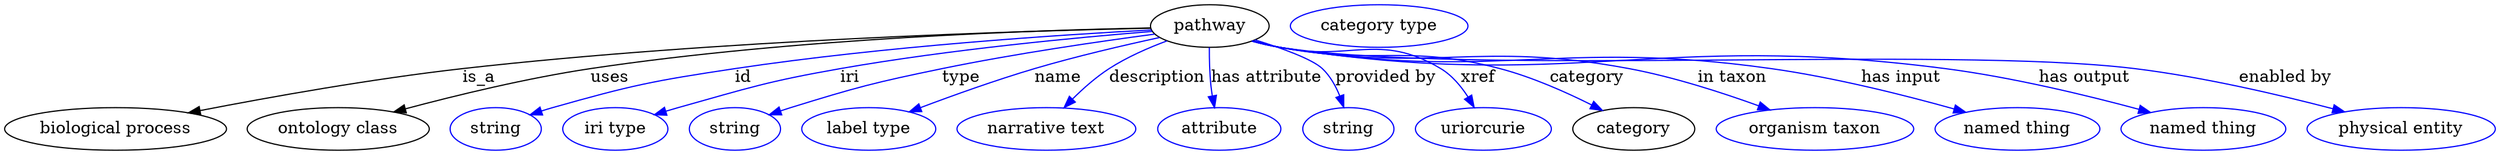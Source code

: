 digraph {
	graph [bb="0,0,2100.9,123"];
	node [label="\N"];
	pathway	[height=0.5,
		label=pathway,
		pos="1015.6,105",
		width=1.3902];
	"biological process"	[height=0.5,
		pos="93.592,18",
		width=2.5998];
	pathway -> "biological process"	[label=is_a,
		lp="400.59,61.5",
		pos="e,155.32,31.631 965.69,103.14 859.06,100.9 601.24,93.207 386.59,69 310.61,60.431 224.42,45.03 165.3,33.577"];
	"ontology class"	[height=0.5,
		pos="281.59,18",
		width=2.1304];
	pathway -> "ontology class"	[label=uses,
		lp="512.09,61.5",
		pos="e,328.76,32.351 965.47,103.32 872.39,101.47 666.74,94.58 495.59,69 441.68,60.942 381.29,46.305 338.44,34.942"];
	id	[color=blue,
		height=0.5,
		label=string,
		pos="414.59,18",
		width=1.0652];
	pathway -> id	[color=blue,
		label=id,
		lp="624.59,61.5",
		pos="e,443.59,29.954 966.35,101.61 890.93,97.506 742.44,87.708 617.59,69 547.94,58.562 530.38,55.131 462.59,36 459.49,35.124 456.29,34.151 \
453.09,33.129",
		style=solid];
	iri	[color=blue,
		height=0.5,
		label="iri type",
		pos="515.59,18",
		width=1.2277];
	pathway -> iri	[color=blue,
		label=iri,
		lp="714.59,61.5",
		pos="e,548.9,29.879 967.16,100.38 906.09,95.385 798.04,85.129 706.59,69 644.91,58.121 629.94,52.747 569.59,36 566.02,35.009 562.33,33.941 \
558.63,32.84",
		style=solid];
	type	[color=blue,
		height=0.5,
		label=string,
		pos="616.59,18",
		width=1.0652];
	pathway -> type	[color=blue,
		label=type,
		lp="806.59,61.5",
		pos="e,645.53,29.944 969.24,98.168 923.58,92.099 851.95,81.71 790.59,69 733.49,57.17 719.29,53.27 663.59,36 660.83,35.145 658,34.225 \
655.15,33.271",
		style=solid];
	name	[color=blue,
		height=0.5,
		label="label type",
		pos="729.59,18",
		width=1.5707];
	pathway -> name	[color=blue,
		label=name,
		lp="888.59,61.5",
		pos="e,763.51,32.403 973.44,95.274 943.87,88.835 903.54,79.411 868.59,69 836.19,59.349 800.31,46.381 773.12,36.07",
		style=solid];
	description	[color=blue,
		height=0.5,
		label="narrative text",
		pos="879.59,18",
		width=2.0943];
	pathway -> description	[color=blue,
		label=description,
		lp="971.09,61.5",
		pos="e,893.85,36.011 979.33,92.577 963.65,86.77 945.51,78.841 930.59,69 919.86,61.925 909.46,52.383 900.88,43.532",
		style=solid];
	"has attribute"	[color=blue,
		height=0.5,
		label=attribute,
		pos="1024.6,18",
		width=1.4443];
	pathway -> "has attribute"	[color=blue,
		label="has attribute",
		lp="1063.6,61.5",
		pos="e,1020,35.966 1015.1,86.814 1015,77.14 1015.3,64.858 1016.6,54 1016.9,51.309 1017.4,48.522 1017.9,45.749",
		style=solid];
	"provided by"	[color=blue,
		height=0.5,
		label=string,
		pos="1132.6,18",
		width=1.0652];
	pathway -> "provided by"	[color=blue,
		label="provided by",
		lp="1164.1,61.5",
		pos="e,1128.7,36.312 1053.7,93.304 1076.2,86.347 1102,77.097 1110.6,69 1117.2,62.743 1122,54.117 1125.4,45.79",
		style=solid];
	xref	[color=blue,
		height=0.5,
		label=uriorcurie,
		pos="1246.6,18",
		width=1.5887];
	pathway -> xref	[color=blue,
		label=xref,
		lp="1242.1,61.5",
		pos="e,1238.8,36.246 1052.2,92.536 1059.6,90.49 1067.3,88.527 1074.6,87 1134.3,74.525 1158.3,100.3 1210.6,69 1220.1,63.316 1227.8,54.055 \
1233.6,45.039",
		style=solid];
	category	[height=0.5,
		pos="1373.6,18",
		width=1.4263];
	pathway -> category	[color=blue,
		label=category,
		lp="1334.1,61.5",
		pos="e,1347.1,33.652 1051.8,92.42 1059.3,90.357 1067.2,88.418 1074.6,87 1156.2,71.437 1180.3,90.072 1260.6,69 1287.5,61.935 1316.2,49.182 \
1337.9,38.324",
		style=solid];
	"in taxon"	[color=blue,
		height=0.5,
		label="organism taxon",
		pos="1526.6,18",
		width=2.3109];
	pathway -> "in taxon"	[color=blue,
		label="in taxon",
		lp="1456.6,61.5",
		pos="e,1488.6,34.038 1051.5,92.299 1059.1,90.219 1067,88.304 1074.6,87 1204,64.681 1240.5,93.114 1369.6,69 1407.1,61.987 1448.2,48.684 \
1479,37.562",
		style=solid];
	"has input"	[color=blue,
		height=0.5,
		label="named thing",
		pos="1697.6,18",
		width=1.9318];
	pathway -> "has input"	[color=blue,
		label="has input",
		lp="1599.1,61.5",
		pos="e,1653.8,32.122 1051.2,92.282 1058.8,90.176 1066.9,88.255 1074.6,87 1256.8,57.233 1306.8,94.694 1489.6,69 1542.9,61.511 1602.5,46.484 \
1644.2,34.849",
		style=solid];
	"has output"	[color=blue,
		height=0.5,
		label="named thing",
		pos="1854.6,18",
		width=1.9318];
	pathway -> "has output"	[color=blue,
		label="has output",
		lp="1754.1,61.5",
		pos="e,1810,31.909 1051.2,92.215 1058.8,90.114 1066.9,88.211 1074.6,87 1321.5,48.104 1388.8,101.08 1636.6,69 1693,61.693 1756.3,46.361 \
1800.1,34.59",
		style=solid];
	"enabled by"	[color=blue,
		height=0.5,
		label="physical entity",
		pos="2021.6,18",
		width=2.2026];
	pathway -> "enabled by"	[color=blue,
		label="enabled by",
		lp="1924.1,61.5",
		pos="e,1973.8,32.456 1051.1,92.174 1058.8,90.075 1066.9,88.184 1074.6,87 1233.2,62.583 1637.3,88.499 1796.6,69 1854.2,61.949 1918.7,46.839 \
1963.9,35.065",
		style=solid];
	"named thing_category"	[color=blue,
		height=0.5,
		label="category type",
		pos="1158.6,105",
		width=2.0762];
}
